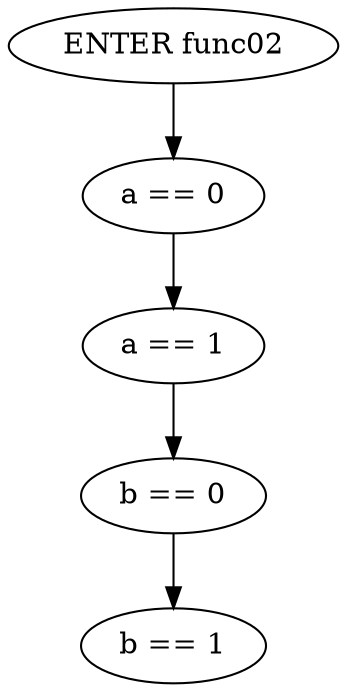 digraph G {
  0 [ label="ENTER func02" ];
  2 [ label="a == 0" ];
  3 [ label="a == 1" ];
  4 [ label="b == 0" ];
  5 [ label="b == 1" ];
  0 -> 2 [ ];
  2 -> 3 [ ];
  3 -> 4 [ ];
  4 -> 5 [ ];
}
